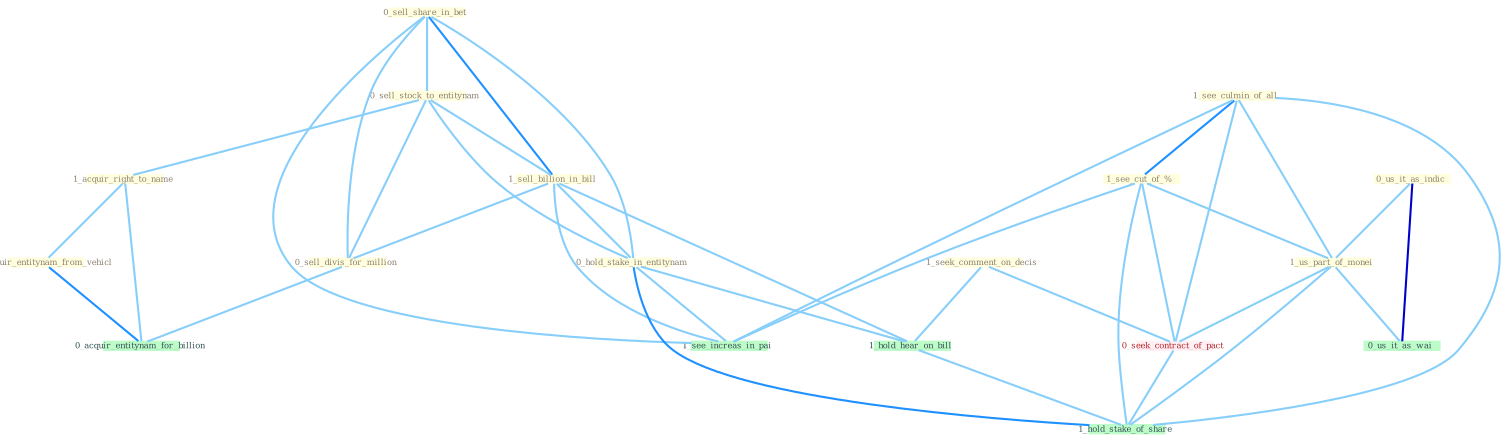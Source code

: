 Graph G{ 
    node
    [shape=polygon,style=filled,width=.5,height=.06,color="#BDFCC9",fixedsize=true,fontsize=4,
    fontcolor="#2f4f4f"];
    {node
    [color="#ffffe0", fontcolor="#8b7d6b"] "1_seek_comment_on_decis " "0_sell_share_in_bet " "0_sell_stock_to_entitynam " "1_sell_billion_in_bill " "1_see_culmin_of_all " "1_see_cut_of_% " "0_us_it_as_indic " "1_acquir_right_to_name " "0_hold_stake_in_entitynam " "0_acquir_entitynam_from_vehicl " "0_sell_divis_for_million " "1_us_part_of_monei "}
{node [color="#fff0f5", fontcolor="#b22222"] "0_seek_contract_of_pact "}
edge [color="#B0E2FF"];

	"1_seek_comment_on_decis " -- "0_seek_contract_of_pact " [w="1", color="#87cefa" ];
	"1_seek_comment_on_decis " -- "1_hold_hear_on_bill " [w="1", color="#87cefa" ];
	"0_sell_share_in_bet " -- "0_sell_stock_to_entitynam " [w="1", color="#87cefa" ];
	"0_sell_share_in_bet " -- "1_sell_billion_in_bill " [w="2", color="#1e90ff" , len=0.8];
	"0_sell_share_in_bet " -- "0_hold_stake_in_entitynam " [w="1", color="#87cefa" ];
	"0_sell_share_in_bet " -- "0_sell_divis_for_million " [w="1", color="#87cefa" ];
	"0_sell_share_in_bet " -- "1_see_increas_in_pai " [w="1", color="#87cefa" ];
	"0_sell_stock_to_entitynam " -- "1_sell_billion_in_bill " [w="1", color="#87cefa" ];
	"0_sell_stock_to_entitynam " -- "1_acquir_right_to_name " [w="1", color="#87cefa" ];
	"0_sell_stock_to_entitynam " -- "0_hold_stake_in_entitynam " [w="1", color="#87cefa" ];
	"0_sell_stock_to_entitynam " -- "0_sell_divis_for_million " [w="1", color="#87cefa" ];
	"1_sell_billion_in_bill " -- "0_hold_stake_in_entitynam " [w="1", color="#87cefa" ];
	"1_sell_billion_in_bill " -- "0_sell_divis_for_million " [w="1", color="#87cefa" ];
	"1_sell_billion_in_bill " -- "1_see_increas_in_pai " [w="1", color="#87cefa" ];
	"1_sell_billion_in_bill " -- "1_hold_hear_on_bill " [w="1", color="#87cefa" ];
	"1_see_culmin_of_all " -- "1_see_cut_of_% " [w="2", color="#1e90ff" , len=0.8];
	"1_see_culmin_of_all " -- "1_us_part_of_monei " [w="1", color="#87cefa" ];
	"1_see_culmin_of_all " -- "0_seek_contract_of_pact " [w="1", color="#87cefa" ];
	"1_see_culmin_of_all " -- "1_see_increas_in_pai " [w="1", color="#87cefa" ];
	"1_see_culmin_of_all " -- "1_hold_stake_of_share " [w="1", color="#87cefa" ];
	"1_see_cut_of_% " -- "1_us_part_of_monei " [w="1", color="#87cefa" ];
	"1_see_cut_of_% " -- "0_seek_contract_of_pact " [w="1", color="#87cefa" ];
	"1_see_cut_of_% " -- "1_see_increas_in_pai " [w="1", color="#87cefa" ];
	"1_see_cut_of_% " -- "1_hold_stake_of_share " [w="1", color="#87cefa" ];
	"0_us_it_as_indic " -- "1_us_part_of_monei " [w="1", color="#87cefa" ];
	"0_us_it_as_indic " -- "0_us_it_as_wai " [w="3", color="#0000cd" , len=0.6];
	"1_acquir_right_to_name " -- "0_acquir_entitynam_from_vehicl " [w="1", color="#87cefa" ];
	"1_acquir_right_to_name " -- "0_acquir_entitynam_for_billion " [w="1", color="#87cefa" ];
	"0_hold_stake_in_entitynam " -- "1_see_increas_in_pai " [w="1", color="#87cefa" ];
	"0_hold_stake_in_entitynam " -- "1_hold_hear_on_bill " [w="1", color="#87cefa" ];
	"0_hold_stake_in_entitynam " -- "1_hold_stake_of_share " [w="2", color="#1e90ff" , len=0.8];
	"0_acquir_entitynam_from_vehicl " -- "0_acquir_entitynam_for_billion " [w="2", color="#1e90ff" , len=0.8];
	"0_sell_divis_for_million " -- "0_acquir_entitynam_for_billion " [w="1", color="#87cefa" ];
	"1_us_part_of_monei " -- "0_seek_contract_of_pact " [w="1", color="#87cefa" ];
	"1_us_part_of_monei " -- "0_us_it_as_wai " [w="1", color="#87cefa" ];
	"1_us_part_of_monei " -- "1_hold_stake_of_share " [w="1", color="#87cefa" ];
	"0_seek_contract_of_pact " -- "1_hold_stake_of_share " [w="1", color="#87cefa" ];
	"1_hold_hear_on_bill " -- "1_hold_stake_of_share " [w="1", color="#87cefa" ];
}
